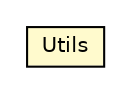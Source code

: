 #!/usr/local/bin/dot
#
# Class diagram 
# Generated by UMLGraph version R5_6-24-gf6e263 (http://www.umlgraph.org/)
#

digraph G {
	edge [fontname="Helvetica",fontsize=10,labelfontname="Helvetica",labelfontsize=10];
	node [fontname="Helvetica",fontsize=10,shape=plaintext];
	nodesep=0.25;
	ranksep=0.5;
	// org.universAAL.tools.logmonitor.Utils
	c8511060 [label=<<table title="org.universAAL.tools.logmonitor.Utils" border="0" cellborder="1" cellspacing="0" cellpadding="2" port="p" bgcolor="lemonChiffon" href="./Utils.html">
		<tr><td><table border="0" cellspacing="0" cellpadding="1">
<tr><td align="center" balign="center"> Utils </td></tr>
		</table></td></tr>
		</table>>, URL="./Utils.html", fontname="Helvetica", fontcolor="black", fontsize=10.0];
}

